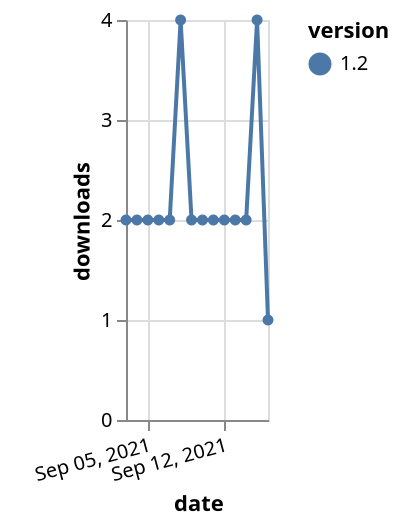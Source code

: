{"$schema": "https://vega.github.io/schema/vega-lite/v5.json", "description": "A simple bar chart with embedded data.", "data": {"values": [{"date": "2021-09-03", "total": 2700, "delta": 2, "version": "1.2"}, {"date": "2021-09-04", "total": 2702, "delta": 2, "version": "1.2"}, {"date": "2021-09-05", "total": 2704, "delta": 2, "version": "1.2"}, {"date": "2021-09-06", "total": 2706, "delta": 2, "version": "1.2"}, {"date": "2021-09-07", "total": 2708, "delta": 2, "version": "1.2"}, {"date": "2021-09-08", "total": 2712, "delta": 4, "version": "1.2"}, {"date": "2021-09-09", "total": 2714, "delta": 2, "version": "1.2"}, {"date": "2021-09-10", "total": 2716, "delta": 2, "version": "1.2"}, {"date": "2021-09-11", "total": 2718, "delta": 2, "version": "1.2"}, {"date": "2021-09-12", "total": 2720, "delta": 2, "version": "1.2"}, {"date": "2021-09-13", "total": 2722, "delta": 2, "version": "1.2"}, {"date": "2021-09-14", "total": 2724, "delta": 2, "version": "1.2"}, {"date": "2021-09-15", "total": 2728, "delta": 4, "version": "1.2"}, {"date": "2021-09-16", "total": 2729, "delta": 1, "version": "1.2"}]}, "width": "container", "mark": {"type": "line", "point": {"filled": true}}, "encoding": {"x": {"field": "date", "type": "temporal", "timeUnit": "yearmonthdate", "title": "date", "axis": {"labelAngle": -15}}, "y": {"field": "delta", "type": "quantitative", "title": "downloads"}, "color": {"field": "version", "type": "nominal"}, "tooltip": {"field": "delta"}}}